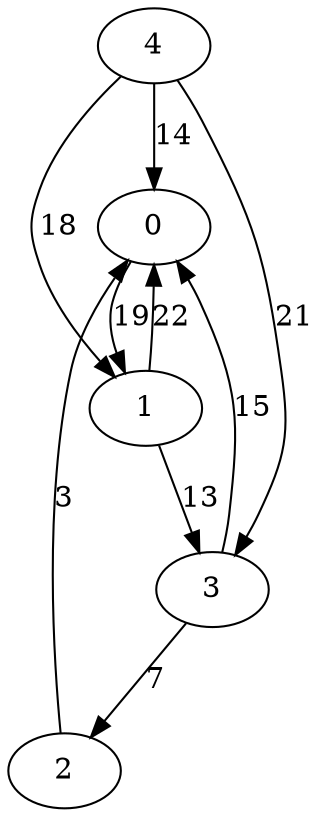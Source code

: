 digraph G {
0 -> 1 [label="19"];
1 -> 0 [label="22"];
1 -> 3 [label="13"];
2 -> 0 [label="3"];
3 -> 0 [label="15"];
3 -> 2 [label="7"];
4 -> 0 [label="14"];
4 -> 1 [label="18"];
4 -> 3 [label="21"];
}
